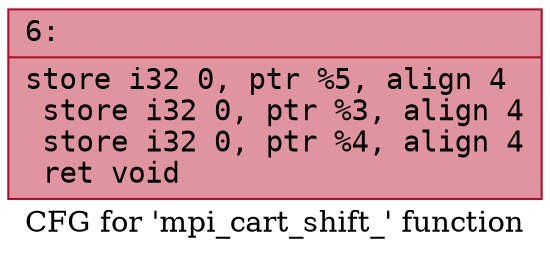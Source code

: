 digraph "CFG for 'mpi_cart_shift_' function" {
	label="CFG for 'mpi_cart_shift_' function";

	Node0x5560a31be5a0 [shape=record,color="#b70d28ff", style=filled, fillcolor="#b70d2870" fontname="Courier",label="{6:\l|  store i32 0, ptr %5, align 4\l  store i32 0, ptr %3, align 4\l  store i32 0, ptr %4, align 4\l  ret void\l}"];
}
